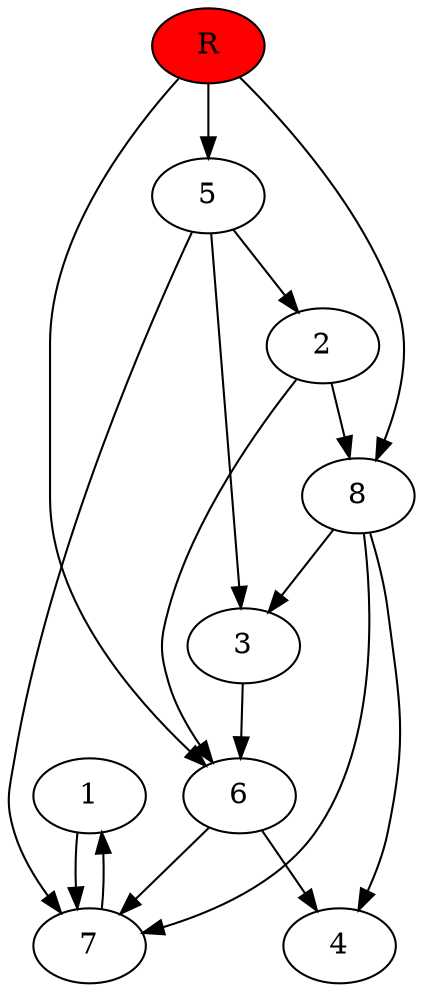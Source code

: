digraph prb56206 {
	1
	2
	3
	4
	5
	6
	7
	8
	R [fillcolor="#ff0000" style=filled]
	1 -> 7
	2 -> 6
	2 -> 8
	3 -> 6
	5 -> 2
	5 -> 3
	5 -> 7
	6 -> 4
	6 -> 7
	7 -> 1
	8 -> 3
	8 -> 4
	8 -> 7
	R -> 5
	R -> 6
	R -> 8
}
